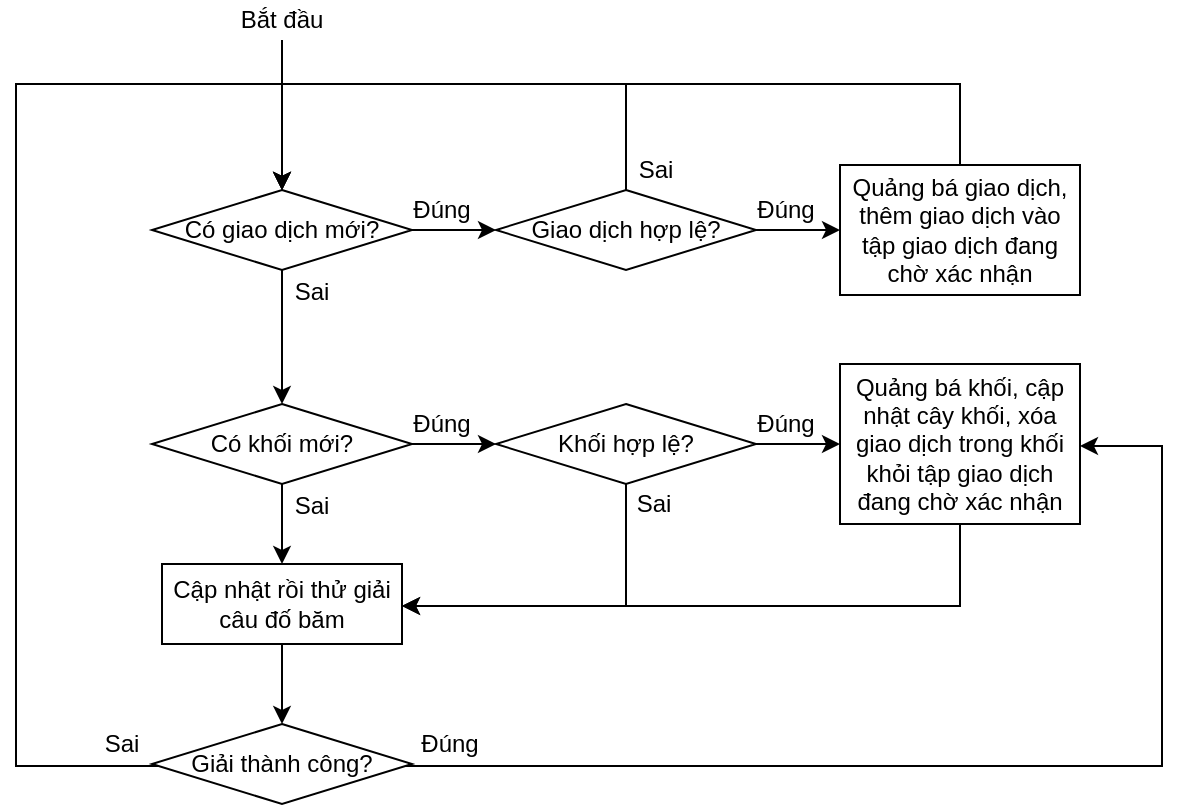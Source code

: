 <mxfile version="10.7.7" type="device"><diagram id="ecLq2Ymxfi_G-rLM-OvB" name="Page-1"><mxGraphModel dx="840" dy="521" grid="1" gridSize="10" guides="1" tooltips="1" connect="1" arrows="1" fold="1" page="1" pageScale="1" pageWidth="850" pageHeight="1100" math="0" shadow="0"><root><mxCell id="0"/><mxCell id="1" parent="0"/><mxCell id="UY7jlCPc6OwPS4zUPrze-18" style="edgeStyle=orthogonalEdgeStyle;rounded=0;orthogonalLoop=1;jettySize=auto;html=1;" parent="1" source="UY7jlCPc6OwPS4zUPrze-3" target="UY7jlCPc6OwPS4zUPrze-5" edge="1"><mxGeometry relative="1" as="geometry"/></mxCell><mxCell id="UY7jlCPc6OwPS4zUPrze-35" style="edgeStyle=orthogonalEdgeStyle;rounded=0;orthogonalLoop=1;jettySize=auto;html=1;" parent="1" source="UY7jlCPc6OwPS4zUPrze-3" target="UY7jlCPc6OwPS4zUPrze-4" edge="1"><mxGeometry relative="1" as="geometry"><mxPoint x="380" y="221" as="targetPoint"/></mxGeometry></mxCell><mxCell id="UY7jlCPc6OwPS4zUPrze-3" value="Có giao dịch mới?" style="rhombus;whiteSpace=wrap;html=1;" parent="1" vertex="1"><mxGeometry x="315" y="143" width="130" height="40" as="geometry"/></mxCell><mxCell id="UY7jlCPc6OwPS4zUPrze-16" style="edgeStyle=orthogonalEdgeStyle;rounded=0;orthogonalLoop=1;jettySize=auto;html=1;exitX=1;exitY=0.5;exitDx=0;exitDy=0;entryX=0;entryY=0.5;entryDx=0;entryDy=0;" parent="1" source="UY7jlCPc6OwPS4zUPrze-4" target="UY7jlCPc6OwPS4zUPrze-6" edge="1"><mxGeometry relative="1" as="geometry"/></mxCell><mxCell id="UY7jlCPc6OwPS4zUPrze-38" style="edgeStyle=orthogonalEdgeStyle;rounded=0;orthogonalLoop=1;jettySize=auto;html=1;" parent="1" source="UY7jlCPc6OwPS4zUPrze-4" target="UY7jlCPc6OwPS4zUPrze-14" edge="1"><mxGeometry relative="1" as="geometry"/></mxCell><mxCell id="UY7jlCPc6OwPS4zUPrze-4" value="Có khối mới?" style="rhombus;whiteSpace=wrap;html=1;" parent="1" vertex="1"><mxGeometry x="315" y="250" width="130" height="40" as="geometry"/></mxCell><mxCell id="UY7jlCPc6OwPS4zUPrze-30" style="edgeStyle=orthogonalEdgeStyle;rounded=0;orthogonalLoop=1;jettySize=auto;html=1;" parent="1" source="UY7jlCPc6OwPS4zUPrze-5" target="UY7jlCPc6OwPS4zUPrze-12" edge="1"><mxGeometry relative="1" as="geometry"/></mxCell><mxCell id="UY7jlCPc6OwPS4zUPrze-33" style="edgeStyle=orthogonalEdgeStyle;rounded=0;orthogonalLoop=1;jettySize=auto;html=1;" parent="1" source="UY7jlCPc6OwPS4zUPrze-5" target="UY7jlCPc6OwPS4zUPrze-3" edge="1"><mxGeometry relative="1" as="geometry"><Array as="points"><mxPoint x="552" y="90"/><mxPoint x="380" y="90"/></Array><mxPoint x="440" y="89" as="targetPoint"/></mxGeometry></mxCell><mxCell id="UY7jlCPc6OwPS4zUPrze-5" value="Giao dịch hợp lệ?" style="rhombus;whiteSpace=wrap;html=1;" parent="1" vertex="1"><mxGeometry x="487" y="143" width="130" height="40" as="geometry"/></mxCell><mxCell id="UY7jlCPc6OwPS4zUPrze-37" style="edgeStyle=orthogonalEdgeStyle;rounded=0;orthogonalLoop=1;jettySize=auto;html=1;" parent="1" source="UY7jlCPc6OwPS4zUPrze-6" target="UY7jlCPc6OwPS4zUPrze-11" edge="1"><mxGeometry relative="1" as="geometry"/></mxCell><mxCell id="UY7jlCPc6OwPS4zUPrze-51" style="edgeStyle=orthogonalEdgeStyle;rounded=0;orthogonalLoop=1;jettySize=auto;html=1;" parent="1" source="UY7jlCPc6OwPS4zUPrze-6" target="UY7jlCPc6OwPS4zUPrze-14" edge="1"><mxGeometry relative="1" as="geometry"><Array as="points"><mxPoint x="552" y="351"/></Array></mxGeometry></mxCell><mxCell id="UY7jlCPc6OwPS4zUPrze-6" value="Khối hợp lệ?" style="rhombus;whiteSpace=wrap;html=1;" parent="1" vertex="1"><mxGeometry x="487" y="250" width="130" height="40" as="geometry"/></mxCell><mxCell id="UY7jlCPc6OwPS4zUPrze-7" value="Đúng" style="text;html=1;strokeColor=none;fillColor=none;align=center;verticalAlign=middle;whiteSpace=wrap;rounded=0;" parent="1" vertex="1"><mxGeometry x="444" y="410" width="40" height="20" as="geometry"/></mxCell><mxCell id="UY7jlCPc6OwPS4zUPrze-8" value="Sai" style="text;html=1;strokeColor=none;fillColor=none;align=center;verticalAlign=middle;whiteSpace=wrap;rounded=0;" parent="1" vertex="1"><mxGeometry x="280" y="410" width="40" height="20" as="geometry"/></mxCell><mxCell id="UY7jlCPc6OwPS4zUPrze-39" style="edgeStyle=orthogonalEdgeStyle;rounded=0;orthogonalLoop=1;jettySize=auto;html=1;" parent="1" source="UY7jlCPc6OwPS4zUPrze-11" target="UY7jlCPc6OwPS4zUPrze-14" edge="1"><mxGeometry relative="1" as="geometry"><Array as="points"><mxPoint x="719" y="351"/></Array></mxGeometry></mxCell><mxCell id="UY7jlCPc6OwPS4zUPrze-11" value="Quảng bá khối, cập nhật cây khối, xóa giao dịch trong khối khỏi tập giao dịch đang chờ xác nhận" style="rounded=0;whiteSpace=wrap;html=1;" parent="1" vertex="1"><mxGeometry x="659" y="230" width="120" height="80" as="geometry"/></mxCell><mxCell id="UY7jlCPc6OwPS4zUPrze-31" style="edgeStyle=orthogonalEdgeStyle;rounded=0;orthogonalLoop=1;jettySize=auto;html=1;" parent="1" source="UY7jlCPc6OwPS4zUPrze-12" target="UY7jlCPc6OwPS4zUPrze-3" edge="1"><mxGeometry relative="1" as="geometry"><Array as="points"><mxPoint x="719" y="90"/><mxPoint x="380" y="90"/></Array><mxPoint x="380" y="89" as="targetPoint"/></mxGeometry></mxCell><mxCell id="UY7jlCPc6OwPS4zUPrze-12" value="Quảng bá giao dịch, thêm giao dịch vào tập giao dịch đang chờ xác nhận&lt;br&gt;" style="rounded=0;whiteSpace=wrap;html=1;" parent="1" vertex="1"><mxGeometry x="659" y="130.5" width="120" height="65" as="geometry"/></mxCell><mxCell id="UY7jlCPc6OwPS4zUPrze-36" style="edgeStyle=orthogonalEdgeStyle;rounded=0;orthogonalLoop=1;jettySize=auto;html=1;" parent="1" source="UY7jlCPc6OwPS4zUPrze-13" target="UY7jlCPc6OwPS4zUPrze-3" edge="1"><mxGeometry relative="1" as="geometry"><Array as="points"><mxPoint x="247" y="431"/><mxPoint x="247" y="90"/><mxPoint x="380" y="90"/></Array><mxPoint x="320" y="51" as="targetPoint"/></mxGeometry></mxCell><mxCell id="UY7jlCPc6OwPS4zUPrze-40" style="edgeStyle=orthogonalEdgeStyle;rounded=0;orthogonalLoop=1;jettySize=auto;html=1;" parent="1" source="UY7jlCPc6OwPS4zUPrze-13" target="UY7jlCPc6OwPS4zUPrze-11" edge="1"><mxGeometry relative="1" as="geometry"><Array as="points"><mxPoint x="820" y="431"/><mxPoint x="820" y="271"/></Array><mxPoint x="800" y="270" as="targetPoint"/></mxGeometry></mxCell><mxCell id="UY7jlCPc6OwPS4zUPrze-13" value="Giải thành công?" style="rhombus;whiteSpace=wrap;html=1;" parent="1" vertex="1"><mxGeometry x="315" y="410" width="130" height="40" as="geometry"/></mxCell><mxCell id="UY7jlCPc6OwPS4zUPrze-26" style="edgeStyle=orthogonalEdgeStyle;rounded=0;orthogonalLoop=1;jettySize=auto;html=1;" parent="1" source="UY7jlCPc6OwPS4zUPrze-14" target="UY7jlCPc6OwPS4zUPrze-13" edge="1"><mxGeometry relative="1" as="geometry"/></mxCell><mxCell id="UY7jlCPc6OwPS4zUPrze-14" value="Cập nhật rồi thử giải câu đố băm" style="rounded=0;whiteSpace=wrap;html=1;" parent="1" vertex="1"><mxGeometry x="320" y="330" width="120" height="40" as="geometry"/></mxCell><mxCell id="uxwCwn3BnuSWk-ihZWuo-2" style="edgeStyle=orthogonalEdgeStyle;rounded=0;orthogonalLoop=1;jettySize=auto;html=1;" edge="1" parent="1" source="UY7jlCPc6OwPS4zUPrze-41" target="UY7jlCPc6OwPS4zUPrze-3"><mxGeometry relative="1" as="geometry"/></mxCell><mxCell id="UY7jlCPc6OwPS4zUPrze-41" value="Bắt đầu" style="text;html=1;strokeColor=none;fillColor=none;align=center;verticalAlign=middle;whiteSpace=wrap;rounded=0;" parent="1" vertex="1"><mxGeometry x="350" y="48" width="60" height="20" as="geometry"/></mxCell><mxCell id="UY7jlCPc6OwPS4zUPrze-45" value="Đúng" style="text;html=1;strokeColor=none;fillColor=none;align=center;verticalAlign=middle;whiteSpace=wrap;rounded=0;" parent="1" vertex="1"><mxGeometry x="440" y="143" width="40" height="20" as="geometry"/></mxCell><mxCell id="UY7jlCPc6OwPS4zUPrze-48" value="Đúng" style="text;html=1;strokeColor=none;fillColor=none;align=center;verticalAlign=middle;whiteSpace=wrap;rounded=0;" parent="1" vertex="1"><mxGeometry x="612" y="143" width="40" height="20" as="geometry"/></mxCell><mxCell id="UY7jlCPc6OwPS4zUPrze-49" value="Đúng" style="text;html=1;strokeColor=none;fillColor=none;align=center;verticalAlign=middle;whiteSpace=wrap;rounded=0;" parent="1" vertex="1"><mxGeometry x="440" y="250" width="40" height="20" as="geometry"/></mxCell><mxCell id="UY7jlCPc6OwPS4zUPrze-50" value="Đúng" style="text;html=1;strokeColor=none;fillColor=none;align=center;verticalAlign=middle;whiteSpace=wrap;rounded=0;" parent="1" vertex="1"><mxGeometry x="612" y="250" width="40" height="20" as="geometry"/></mxCell><mxCell id="UY7jlCPc6OwPS4zUPrze-52" value="Sai" style="text;html=1;strokeColor=none;fillColor=none;align=center;verticalAlign=middle;whiteSpace=wrap;rounded=0;" parent="1" vertex="1"><mxGeometry x="546" y="290" width="40" height="20" as="geometry"/></mxCell><mxCell id="UY7jlCPc6OwPS4zUPrze-53" value="Sai" style="text;html=1;strokeColor=none;fillColor=none;align=center;verticalAlign=middle;whiteSpace=wrap;rounded=0;" parent="1" vertex="1"><mxGeometry x="547" y="123" width="40" height="20" as="geometry"/></mxCell><mxCell id="UY7jlCPc6OwPS4zUPrze-54" value="Sai" style="text;html=1;strokeColor=none;fillColor=none;align=center;verticalAlign=middle;whiteSpace=wrap;rounded=0;" parent="1" vertex="1"><mxGeometry x="375" y="183.5" width="40" height="20" as="geometry"/></mxCell><mxCell id="UY7jlCPc6OwPS4zUPrze-55" value="Sai" style="text;html=1;strokeColor=none;fillColor=none;align=center;verticalAlign=middle;whiteSpace=wrap;rounded=0;" parent="1" vertex="1"><mxGeometry x="375" y="291" width="40" height="20" as="geometry"/></mxCell></root></mxGraphModel></diagram></mxfile>